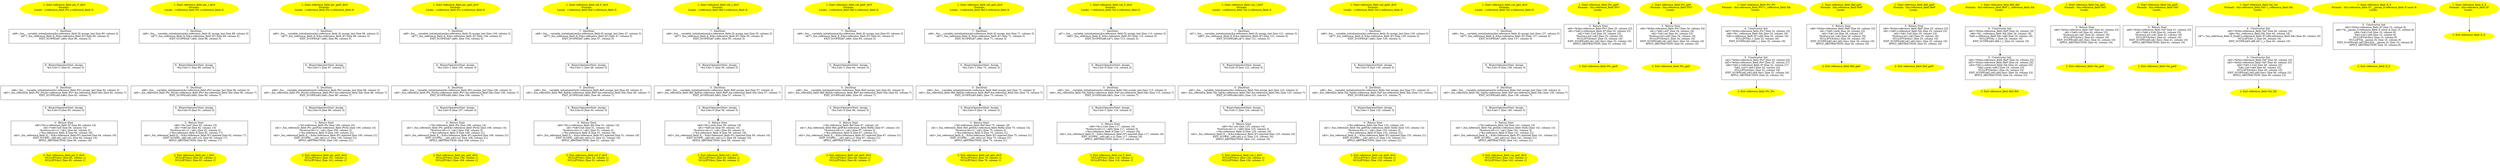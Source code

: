 /* @generated */
digraph cfg {
"ptr_F_div0#reference_field#14005768761742554773.fa7bac24d70ab0b747e7fb5360157c5f_1" [label="1: Start reference_field::ptr_F_div0\nFormals: \nLocals:  r:reference_field::Ptr x:reference_field::X \n  " color=yellow style=filled]
	

	 "ptr_F_div0#reference_field#14005768761742554773.fa7bac24d70ab0b747e7fb5360157c5f_1" -> "ptr_F_div0#reference_field#14005768761742554773.fa7bac24d70ab0b747e7fb5360157c5f_7" ;
"ptr_F_div0#reference_field#14005768761742554773.fa7bac24d70ab0b747e7fb5360157c5f_2" [label="2: Exit reference_field::ptr_F_div0 \n   NULLIFY(&x); [line 85, column 1]\n  NULLIFY(&r); [line 85, column 1]\n " color=yellow style=filled]
	

"ptr_F_div0#reference_field#14005768761742554773.fa7bac24d70ab0b747e7fb5360157c5f_3" [label="3:  Return Stmt \n   n$0=*&r.x:reference_field::X* [line 84, column 14]\n  n$1=*n$0.f:int [line 84, column 14]\n  *&return:int=(1 / n$1) [line 84, column 3]\n  _=*&x:reference_field::X [line 84, column 19]\n  n$3=_fun_reference_field::X_~X(&x:reference_field::X*) injected [line 84, column 19]\n  EXIT_SCOPE(_,n$0,n$1,n$3,r,x); [line 84, column 19]\n  APPLY_ABSTRACTION; [line 84, column 19]\n " shape="box"]
	

	 "ptr_F_div0#reference_field#14005768761742554773.fa7bac24d70ab0b747e7fb5360157c5f_3" -> "ptr_F_div0#reference_field#14005768761742554773.fa7bac24d70ab0b747e7fb5360157c5f_2" ;
"ptr_F_div0#reference_field#14005768761742554773.fa7bac24d70ab0b747e7fb5360157c5f_4" [label="4:  BinaryOperatorStmt: Assign \n   *&x.f:int=0 [line 83, column 3]\n " shape="box"]
	

	 "ptr_F_div0#reference_field#14005768761742554773.fa7bac24d70ab0b747e7fb5360157c5f_4" -> "ptr_F_div0#reference_field#14005768761742554773.fa7bac24d70ab0b747e7fb5360157c5f_3" ;
"ptr_F_div0#reference_field#14005768761742554773.fa7bac24d70ab0b747e7fb5360157c5f_5" [label="5:  DeclStmt \n   n$6=_fun___variable_initialization(&r:reference_field::Ptr) assign_last [line 82, column 3]\n  n$5=_fun_reference_field::Ptr_Ptr(&r:reference_field::Ptr*,&x:reference_field::X&) [line 82, column 7]\n  EXIT_SCOPE(n$5,n$6); [line 82, column 7]\n " shape="box"]
	

	 "ptr_F_div0#reference_field#14005768761742554773.fa7bac24d70ab0b747e7fb5360157c5f_5" -> "ptr_F_div0#reference_field#14005768761742554773.fa7bac24d70ab0b747e7fb5360157c5f_4" ;
"ptr_F_div0#reference_field#14005768761742554773.fa7bac24d70ab0b747e7fb5360157c5f_6" [label="6:  BinaryOperatorStmt: Assign \n   *&x.f:int=1 [line 81, column 3]\n " shape="box"]
	

	 "ptr_F_div0#reference_field#14005768761742554773.fa7bac24d70ab0b747e7fb5360157c5f_6" -> "ptr_F_div0#reference_field#14005768761742554773.fa7bac24d70ab0b747e7fb5360157c5f_5" ;
"ptr_F_div0#reference_field#14005768761742554773.fa7bac24d70ab0b747e7fb5360157c5f_7" [label="7:  DeclStmt \n   n$8=_fun___variable_initialization(&x:reference_field::X) assign_last [line 80, column 3]\n  n$7=_fun_reference_field::X_X(&x:reference_field::X*) [line 80, column 5]\n  EXIT_SCOPE(n$7,n$8); [line 80, column 5]\n " shape="box"]
	

	 "ptr_F_div0#reference_field#14005768761742554773.fa7bac24d70ab0b747e7fb5360157c5f_7" -> "ptr_F_div0#reference_field#14005768761742554773.fa7bac24d70ab0b747e7fb5360157c5f_6" ;
"ptr_I_div0#reference_field#18255668366877010738.5b1f39b2d5e2810cbdbf96621d88c2d0_1" [label="1: Start reference_field::ptr_I_div0\nFormals: \nLocals:  r:reference_field::Ptr x:reference_field::X \n  " color=yellow style=filled]
	

	 "ptr_I_div0#reference_field#18255668366877010738.5b1f39b2d5e2810cbdbf96621d88c2d0_1" -> "ptr_I_div0#reference_field#18255668366877010738.5b1f39b2d5e2810cbdbf96621d88c2d0_7" ;
"ptr_I_div0#reference_field#18255668366877010738.5b1f39b2d5e2810cbdbf96621d88c2d0_2" [label="2: Exit reference_field::ptr_I_div0 \n   NULLIFY(&x); [line 93, column 1]\n  NULLIFY(&r); [line 93, column 1]\n " color=yellow style=filled]
	

"ptr_I_div0#reference_field#18255668366877010738.5b1f39b2d5e2810cbdbf96621d88c2d0_3" [label="3:  Return Stmt \n   n$0=*&r.i:int* [line 92, column 15]\n  n$1=*n$0:int [line 92, column 14]\n  *&return:int=(1 / n$1) [line 92, column 3]\n  _=*&x:reference_field::X [line 92, column 17]\n  n$3=_fun_reference_field::X_~X(&x:reference_field::X*) injected [line 92, column 17]\n  EXIT_SCOPE(_,n$0,n$1,n$3,r,x); [line 92, column 17]\n  APPLY_ABSTRACTION; [line 92, column 17]\n " shape="box"]
	

	 "ptr_I_div0#reference_field#18255668366877010738.5b1f39b2d5e2810cbdbf96621d88c2d0_3" -> "ptr_I_div0#reference_field#18255668366877010738.5b1f39b2d5e2810cbdbf96621d88c2d0_2" ;
"ptr_I_div0#reference_field#18255668366877010738.5b1f39b2d5e2810cbdbf96621d88c2d0_4" [label="4:  BinaryOperatorStmt: Assign \n   *&x.f:int=0 [line 91, column 3]\n " shape="box"]
	

	 "ptr_I_div0#reference_field#18255668366877010738.5b1f39b2d5e2810cbdbf96621d88c2d0_4" -> "ptr_I_div0#reference_field#18255668366877010738.5b1f39b2d5e2810cbdbf96621d88c2d0_3" ;
"ptr_I_div0#reference_field#18255668366877010738.5b1f39b2d5e2810cbdbf96621d88c2d0_5" [label="5:  DeclStmt \n   n$6=_fun___variable_initialization(&r:reference_field::Ptr) assign_last [line 90, column 3]\n  n$5=_fun_reference_field::Ptr_Ptr(&r:reference_field::Ptr*,&x:reference_field::X&) [line 90, column 7]\n  EXIT_SCOPE(n$5,n$6); [line 90, column 7]\n " shape="box"]
	

	 "ptr_I_div0#reference_field#18255668366877010738.5b1f39b2d5e2810cbdbf96621d88c2d0_5" -> "ptr_I_div0#reference_field#18255668366877010738.5b1f39b2d5e2810cbdbf96621d88c2d0_4" ;
"ptr_I_div0#reference_field#18255668366877010738.5b1f39b2d5e2810cbdbf96621d88c2d0_6" [label="6:  BinaryOperatorStmt: Assign \n   *&x.f:int=1 [line 89, column 3]\n " shape="box"]
	

	 "ptr_I_div0#reference_field#18255668366877010738.5b1f39b2d5e2810cbdbf96621d88c2d0_6" -> "ptr_I_div0#reference_field#18255668366877010738.5b1f39b2d5e2810cbdbf96621d88c2d0_5" ;
"ptr_I_div0#reference_field#18255668366877010738.5b1f39b2d5e2810cbdbf96621d88c2d0_7" [label="7:  DeclStmt \n   n$8=_fun___variable_initialization(&x:reference_field::X) assign_last [line 88, column 3]\n  n$7=_fun_reference_field::X_X(&x:reference_field::X*) [line 88, column 5]\n  EXIT_SCOPE(n$7,n$8); [line 88, column 5]\n " shape="box"]
	

	 "ptr_I_div0#reference_field#18255668366877010738.5b1f39b2d5e2810cbdbf96621d88c2d0_7" -> "ptr_I_div0#reference_field#18255668366877010738.5b1f39b2d5e2810cbdbf96621d88c2d0_6" ;
"ptr_getF_div0#reference_field#3337646019334387234.41e241b3e1d6a6f7c629a1c6ca69cf07_1" [label="1: Start reference_field::ptr_getF_div0\nFormals: \nLocals:  r:reference_field::Ptr x:reference_field::X \n  " color=yellow style=filled]
	

	 "ptr_getF_div0#reference_field#3337646019334387234.41e241b3e1d6a6f7c629a1c6ca69cf07_1" -> "ptr_getF_div0#reference_field#3337646019334387234.41e241b3e1d6a6f7c629a1c6ca69cf07_7" ;
"ptr_getF_div0#reference_field#3337646019334387234.41e241b3e1d6a6f7c629a1c6ca69cf07_2" [label="2: Exit reference_field::ptr_getF_div0 \n   NULLIFY(&r); [line 101, column 1]\n  NULLIFY(&x); [line 101, column 1]\n " color=yellow style=filled]
	

"ptr_getF_div0#reference_field#3337646019334387234.41e241b3e1d6a6f7c629a1c6ca69cf07_3" [label="3:  Return Stmt \n   _=*&r:reference_field::Ptr [line 100, column 14]\n  n$1=_fun_reference_field::Ptr_getF(&r:reference_field::Ptr&) [line 100, column 14]\n  *&return:int=(1 / n$1) [line 100, column 3]\n  _=*&x:reference_field::X [line 100, column 21]\n  n$3=_fun_reference_field::X_~X(&x:reference_field::X*) injected [line 100, column 21]\n  EXIT_SCOPE(_,_,n$1,n$3,x,r); [line 100, column 21]\n  APPLY_ABSTRACTION; [line 100, column 21]\n " shape="box"]
	

	 "ptr_getF_div0#reference_field#3337646019334387234.41e241b3e1d6a6f7c629a1c6ca69cf07_3" -> "ptr_getF_div0#reference_field#3337646019334387234.41e241b3e1d6a6f7c629a1c6ca69cf07_2" ;
"ptr_getF_div0#reference_field#3337646019334387234.41e241b3e1d6a6f7c629a1c6ca69cf07_4" [label="4:  BinaryOperatorStmt: Assign \n   *&x.f:int=0 [line 99, column 3]\n " shape="box"]
	

	 "ptr_getF_div0#reference_field#3337646019334387234.41e241b3e1d6a6f7c629a1c6ca69cf07_4" -> "ptr_getF_div0#reference_field#3337646019334387234.41e241b3e1d6a6f7c629a1c6ca69cf07_3" ;
"ptr_getF_div0#reference_field#3337646019334387234.41e241b3e1d6a6f7c629a1c6ca69cf07_5" [label="5:  DeclStmt \n   n$6=_fun___variable_initialization(&r:reference_field::Ptr) assign_last [line 98, column 3]\n  n$5=_fun_reference_field::Ptr_Ptr(&r:reference_field::Ptr*,&x:reference_field::X&) [line 98, column 7]\n  EXIT_SCOPE(n$5,n$6); [line 98, column 7]\n " shape="box"]
	

	 "ptr_getF_div0#reference_field#3337646019334387234.41e241b3e1d6a6f7c629a1c6ca69cf07_5" -> "ptr_getF_div0#reference_field#3337646019334387234.41e241b3e1d6a6f7c629a1c6ca69cf07_4" ;
"ptr_getF_div0#reference_field#3337646019334387234.41e241b3e1d6a6f7c629a1c6ca69cf07_6" [label="6:  BinaryOperatorStmt: Assign \n   *&x.f:int=1 [line 97, column 3]\n " shape="box"]
	

	 "ptr_getF_div0#reference_field#3337646019334387234.41e241b3e1d6a6f7c629a1c6ca69cf07_6" -> "ptr_getF_div0#reference_field#3337646019334387234.41e241b3e1d6a6f7c629a1c6ca69cf07_5" ;
"ptr_getF_div0#reference_field#3337646019334387234.41e241b3e1d6a6f7c629a1c6ca69cf07_7" [label="7:  DeclStmt \n   n$8=_fun___variable_initialization(&x:reference_field::X) assign_last [line 96, column 3]\n  n$7=_fun_reference_field::X_X(&x:reference_field::X*) [line 96, column 5]\n  EXIT_SCOPE(n$7,n$8); [line 96, column 5]\n " shape="box"]
	

	 "ptr_getF_div0#reference_field#3337646019334387234.41e241b3e1d6a6f7c629a1c6ca69cf07_7" -> "ptr_getF_div0#reference_field#3337646019334387234.41e241b3e1d6a6f7c629a1c6ca69cf07_6" ;
"ptr_getI_div0#reference_field#2818660867908728453.99667cea541002986498839338031f13_1" [label="1: Start reference_field::ptr_getI_div0\nFormals: \nLocals:  r:reference_field::Ptr x:reference_field::X \n  " color=yellow style=filled]
	

	 "ptr_getI_div0#reference_field#2818660867908728453.99667cea541002986498839338031f13_1" -> "ptr_getI_div0#reference_field#2818660867908728453.99667cea541002986498839338031f13_7" ;
"ptr_getI_div0#reference_field#2818660867908728453.99667cea541002986498839338031f13_2" [label="2: Exit reference_field::ptr_getI_div0 \n   NULLIFY(&x); [line 109, column 1]\n  NULLIFY(&r); [line 109, column 1]\n " color=yellow style=filled]
	

"ptr_getI_div0#reference_field#2818660867908728453.99667cea541002986498839338031f13_3" [label="3:  Return Stmt \n   _=*&r:reference_field::Ptr [line 108, column 14]\n  n$1=_fun_reference_field::Ptr_getI(&r:reference_field::Ptr&) [line 108, column 14]\n  *&return:int=(1 / n$1) [line 108, column 3]\n  _=*&x:reference_field::X [line 108, column 21]\n  n$3=_fun_reference_field::X_~X(&x:reference_field::X*) injected [line 108, column 21]\n  EXIT_SCOPE(_,_,n$1,n$3,r,x); [line 108, column 21]\n  APPLY_ABSTRACTION; [line 108, column 21]\n " shape="box"]
	

	 "ptr_getI_div0#reference_field#2818660867908728453.99667cea541002986498839338031f13_3" -> "ptr_getI_div0#reference_field#2818660867908728453.99667cea541002986498839338031f13_2" ;
"ptr_getI_div0#reference_field#2818660867908728453.99667cea541002986498839338031f13_4" [label="4:  BinaryOperatorStmt: Assign \n   *&x.f:int=0 [line 107, column 3]\n " shape="box"]
	

	 "ptr_getI_div0#reference_field#2818660867908728453.99667cea541002986498839338031f13_4" -> "ptr_getI_div0#reference_field#2818660867908728453.99667cea541002986498839338031f13_3" ;
"ptr_getI_div0#reference_field#2818660867908728453.99667cea541002986498839338031f13_5" [label="5:  DeclStmt \n   n$6=_fun___variable_initialization(&r:reference_field::Ptr) assign_last [line 106, column 3]\n  n$5=_fun_reference_field::Ptr_Ptr(&r:reference_field::Ptr*,&x:reference_field::X&) [line 106, column 7]\n  EXIT_SCOPE(n$5,n$6); [line 106, column 7]\n " shape="box"]
	

	 "ptr_getI_div0#reference_field#2818660867908728453.99667cea541002986498839338031f13_5" -> "ptr_getI_div0#reference_field#2818660867908728453.99667cea541002986498839338031f13_4" ;
"ptr_getI_div0#reference_field#2818660867908728453.99667cea541002986498839338031f13_6" [label="6:  BinaryOperatorStmt: Assign \n   *&x.f:int=1 [line 105, column 3]\n " shape="box"]
	

	 "ptr_getI_div0#reference_field#2818660867908728453.99667cea541002986498839338031f13_6" -> "ptr_getI_div0#reference_field#2818660867908728453.99667cea541002986498839338031f13_5" ;
"ptr_getI_div0#reference_field#2818660867908728453.99667cea541002986498839338031f13_7" [label="7:  DeclStmt \n   n$8=_fun___variable_initialization(&x:reference_field::X) assign_last [line 104, column 3]\n  n$7=_fun_reference_field::X_X(&x:reference_field::X*) [line 104, column 5]\n  EXIT_SCOPE(n$7,n$8); [line 104, column 5]\n " shape="box"]
	

	 "ptr_getI_div0#reference_field#2818660867908728453.99667cea541002986498839338031f13_7" -> "ptr_getI_div0#reference_field#2818660867908728453.99667cea541002986498839338031f13_6" ;
"ref_F_div0#reference_field#11041134718140208132.6e58f8c7050613499e915a7d12b0f081_1" [label="1: Start reference_field::ref_F_div0\nFormals: \nLocals:  r:reference_field::Ref x:reference_field::X \n  " color=yellow style=filled]
	

	 "ref_F_div0#reference_field#11041134718140208132.6e58f8c7050613499e915a7d12b0f081_1" -> "ref_F_div0#reference_field#11041134718140208132.6e58f8c7050613499e915a7d12b0f081_7" ;
"ref_F_div0#reference_field#11041134718140208132.6e58f8c7050613499e915a7d12b0f081_2" [label="2: Exit reference_field::ref_F_div0 \n   NULLIFY(&r); [line 52, column 1]\n  NULLIFY(&x); [line 52, column 1]\n " color=yellow style=filled]
	

"ref_F_div0#reference_field#11041134718140208132.6e58f8c7050613499e915a7d12b0f081_3" [label="3:  Return Stmt \n   n$0=*&r.x:reference_field::X& [line 51, column 14]\n  n$1=*n$0.f:int [line 51, column 14]\n  *&return:int=(1 / n$1) [line 51, column 3]\n  _=*&x:reference_field::X [line 51, column 18]\n  n$3=_fun_reference_field::X_~X(&x:reference_field::X*) injected [line 51, column 18]\n  EXIT_SCOPE(_,n$0,n$1,n$3,x,r); [line 51, column 18]\n  APPLY_ABSTRACTION; [line 51, column 18]\n " shape="box"]
	

	 "ref_F_div0#reference_field#11041134718140208132.6e58f8c7050613499e915a7d12b0f081_3" -> "ref_F_div0#reference_field#11041134718140208132.6e58f8c7050613499e915a7d12b0f081_2" ;
"ref_F_div0#reference_field#11041134718140208132.6e58f8c7050613499e915a7d12b0f081_4" [label="4:  BinaryOperatorStmt: Assign \n   *&x.f:int=0 [line 50, column 3]\n " shape="box"]
	

	 "ref_F_div0#reference_field#11041134718140208132.6e58f8c7050613499e915a7d12b0f081_4" -> "ref_F_div0#reference_field#11041134718140208132.6e58f8c7050613499e915a7d12b0f081_3" ;
"ref_F_div0#reference_field#11041134718140208132.6e58f8c7050613499e915a7d12b0f081_5" [label="5:  DeclStmt \n   n$6=_fun___variable_initialization(&r:reference_field::Ref) assign_last [line 49, column 3]\n  n$5=_fun_reference_field::Ref_Ref(&r:reference_field::Ref*,&x:reference_field::X&) [line 49, column 7]\n  EXIT_SCOPE(n$5,n$6); [line 49, column 7]\n " shape="box"]
	

	 "ref_F_div0#reference_field#11041134718140208132.6e58f8c7050613499e915a7d12b0f081_5" -> "ref_F_div0#reference_field#11041134718140208132.6e58f8c7050613499e915a7d12b0f081_4" ;
"ref_F_div0#reference_field#11041134718140208132.6e58f8c7050613499e915a7d12b0f081_6" [label="6:  BinaryOperatorStmt: Assign \n   *&x.f:int=1 [line 48, column 3]\n " shape="box"]
	

	 "ref_F_div0#reference_field#11041134718140208132.6e58f8c7050613499e915a7d12b0f081_6" -> "ref_F_div0#reference_field#11041134718140208132.6e58f8c7050613499e915a7d12b0f081_5" ;
"ref_F_div0#reference_field#11041134718140208132.6e58f8c7050613499e915a7d12b0f081_7" [label="7:  DeclStmt \n   n$8=_fun___variable_initialization(&x:reference_field::X) assign_last [line 47, column 3]\n  n$7=_fun_reference_field::X_X(&x:reference_field::X*) [line 47, column 5]\n  EXIT_SCOPE(n$7,n$8); [line 47, column 5]\n " shape="box"]
	

	 "ref_F_div0#reference_field#11041134718140208132.6e58f8c7050613499e915a7d12b0f081_7" -> "ref_F_div0#reference_field#11041134718140208132.6e58f8c7050613499e915a7d12b0f081_6" ;
"ref_I_div0#reference_field#12578013844532400739.b911fdef1ca9c73b658bff3d5d964b9b_1" [label="1: Start reference_field::ref_I_div0\nFormals: \nLocals:  r:reference_field::Ref x:reference_field::X \n  " color=yellow style=filled]
	

	 "ref_I_div0#reference_field#12578013844532400739.b911fdef1ca9c73b658bff3d5d964b9b_1" -> "ref_I_div0#reference_field#12578013844532400739.b911fdef1ca9c73b658bff3d5d964b9b_7" ;
"ref_I_div0#reference_field#12578013844532400739.b911fdef1ca9c73b658bff3d5d964b9b_2" [label="2: Exit reference_field::ref_I_div0 \n   NULLIFY(&r); [line 60, column 1]\n  NULLIFY(&x); [line 60, column 1]\n " color=yellow style=filled]
	

"ref_I_div0#reference_field#12578013844532400739.b911fdef1ca9c73b658bff3d5d964b9b_3" [label="3:  Return Stmt \n   n$0=*&r.i:int& [line 59, column 14]\n  n$1=*n$0:int [line 59, column 14]\n  *&return:int=(1 / n$1) [line 59, column 3]\n  _=*&x:reference_field::X [line 59, column 16]\n  n$3=_fun_reference_field::X_~X(&x:reference_field::X*) injected [line 59, column 16]\n  EXIT_SCOPE(_,n$0,n$1,n$3,x,r); [line 59, column 16]\n  APPLY_ABSTRACTION; [line 59, column 16]\n " shape="box"]
	

	 "ref_I_div0#reference_field#12578013844532400739.b911fdef1ca9c73b658bff3d5d964b9b_3" -> "ref_I_div0#reference_field#12578013844532400739.b911fdef1ca9c73b658bff3d5d964b9b_2" ;
"ref_I_div0#reference_field#12578013844532400739.b911fdef1ca9c73b658bff3d5d964b9b_4" [label="4:  BinaryOperatorStmt: Assign \n   *&x.f:int=0 [line 58, column 3]\n " shape="box"]
	

	 "ref_I_div0#reference_field#12578013844532400739.b911fdef1ca9c73b658bff3d5d964b9b_4" -> "ref_I_div0#reference_field#12578013844532400739.b911fdef1ca9c73b658bff3d5d964b9b_3" ;
"ref_I_div0#reference_field#12578013844532400739.b911fdef1ca9c73b658bff3d5d964b9b_5" [label="5:  DeclStmt \n   n$6=_fun___variable_initialization(&r:reference_field::Ref) assign_last [line 57, column 3]\n  n$5=_fun_reference_field::Ref_Ref(&r:reference_field::Ref*,&x:reference_field::X&) [line 57, column 7]\n  EXIT_SCOPE(n$5,n$6); [line 57, column 7]\n " shape="box"]
	

	 "ref_I_div0#reference_field#12578013844532400739.b911fdef1ca9c73b658bff3d5d964b9b_5" -> "ref_I_div0#reference_field#12578013844532400739.b911fdef1ca9c73b658bff3d5d964b9b_4" ;
"ref_I_div0#reference_field#12578013844532400739.b911fdef1ca9c73b658bff3d5d964b9b_6" [label="6:  BinaryOperatorStmt: Assign \n   *&x.f:int=1 [line 56, column 3]\n " shape="box"]
	

	 "ref_I_div0#reference_field#12578013844532400739.b911fdef1ca9c73b658bff3d5d964b9b_6" -> "ref_I_div0#reference_field#12578013844532400739.b911fdef1ca9c73b658bff3d5d964b9b_5" ;
"ref_I_div0#reference_field#12578013844532400739.b911fdef1ca9c73b658bff3d5d964b9b_7" [label="7:  DeclStmt \n   n$8=_fun___variable_initialization(&x:reference_field::X) assign_last [line 55, column 3]\n  n$7=_fun_reference_field::X_X(&x:reference_field::X*) [line 55, column 5]\n  EXIT_SCOPE(n$7,n$8); [line 55, column 5]\n " shape="box"]
	

	 "ref_I_div0#reference_field#12578013844532400739.b911fdef1ca9c73b658bff3d5d964b9b_7" -> "ref_I_div0#reference_field#12578013844532400739.b911fdef1ca9c73b658bff3d5d964b9b_6" ;
"ref_getF_div0#reference_field#2481930918988851369.2dc7181f26bf9bad7c2f06846f4d7ec4_1" [label="1: Start reference_field::ref_getF_div0\nFormals: \nLocals:  r:reference_field::Ref x:reference_field::X \n  " color=yellow style=filled]
	

	 "ref_getF_div0#reference_field#2481930918988851369.2dc7181f26bf9bad7c2f06846f4d7ec4_1" -> "ref_getF_div0#reference_field#2481930918988851369.2dc7181f26bf9bad7c2f06846f4d7ec4_7" ;
"ref_getF_div0#reference_field#2481930918988851369.2dc7181f26bf9bad7c2f06846f4d7ec4_2" [label="2: Exit reference_field::ref_getF_div0 \n   NULLIFY(&r); [line 68, column 1]\n  NULLIFY(&x); [line 68, column 1]\n " color=yellow style=filled]
	

"ref_getF_div0#reference_field#2481930918988851369.2dc7181f26bf9bad7c2f06846f4d7ec4_3" [label="3:  Return Stmt \n   _=*&r:reference_field::Ref [line 67, column 14]\n  n$1=_fun_reference_field::Ref_getF(&r:reference_field::Ref&) [line 67, column 14]\n  *&return:int=(1 / n$1) [line 67, column 3]\n  _=*&x:reference_field::X [line 67, column 21]\n  n$3=_fun_reference_field::X_~X(&x:reference_field::X*) injected [line 67, column 21]\n  EXIT_SCOPE(_,_,n$1,n$3,x,r); [line 67, column 21]\n  APPLY_ABSTRACTION; [line 67, column 21]\n " shape="box"]
	

	 "ref_getF_div0#reference_field#2481930918988851369.2dc7181f26bf9bad7c2f06846f4d7ec4_3" -> "ref_getF_div0#reference_field#2481930918988851369.2dc7181f26bf9bad7c2f06846f4d7ec4_2" ;
"ref_getF_div0#reference_field#2481930918988851369.2dc7181f26bf9bad7c2f06846f4d7ec4_4" [label="4:  BinaryOperatorStmt: Assign \n   *&x.f:int=0 [line 66, column 3]\n " shape="box"]
	

	 "ref_getF_div0#reference_field#2481930918988851369.2dc7181f26bf9bad7c2f06846f4d7ec4_4" -> "ref_getF_div0#reference_field#2481930918988851369.2dc7181f26bf9bad7c2f06846f4d7ec4_3" ;
"ref_getF_div0#reference_field#2481930918988851369.2dc7181f26bf9bad7c2f06846f4d7ec4_5" [label="5:  DeclStmt \n   n$6=_fun___variable_initialization(&r:reference_field::Ref) assign_last [line 65, column 3]\n  n$5=_fun_reference_field::Ref_Ref(&r:reference_field::Ref*,&x:reference_field::X&) [line 65, column 7]\n  EXIT_SCOPE(n$5,n$6); [line 65, column 7]\n " shape="box"]
	

	 "ref_getF_div0#reference_field#2481930918988851369.2dc7181f26bf9bad7c2f06846f4d7ec4_5" -> "ref_getF_div0#reference_field#2481930918988851369.2dc7181f26bf9bad7c2f06846f4d7ec4_4" ;
"ref_getF_div0#reference_field#2481930918988851369.2dc7181f26bf9bad7c2f06846f4d7ec4_6" [label="6:  BinaryOperatorStmt: Assign \n   *&x.f:int=1 [line 64, column 3]\n " shape="box"]
	

	 "ref_getF_div0#reference_field#2481930918988851369.2dc7181f26bf9bad7c2f06846f4d7ec4_6" -> "ref_getF_div0#reference_field#2481930918988851369.2dc7181f26bf9bad7c2f06846f4d7ec4_5" ;
"ref_getF_div0#reference_field#2481930918988851369.2dc7181f26bf9bad7c2f06846f4d7ec4_7" [label="7:  DeclStmt \n   n$8=_fun___variable_initialization(&x:reference_field::X) assign_last [line 63, column 3]\n  n$7=_fun_reference_field::X_X(&x:reference_field::X*) [line 63, column 5]\n  EXIT_SCOPE(n$7,n$8); [line 63, column 5]\n " shape="box"]
	

	 "ref_getF_div0#reference_field#2481930918988851369.2dc7181f26bf9bad7c2f06846f4d7ec4_7" -> "ref_getF_div0#reference_field#2481930918988851369.2dc7181f26bf9bad7c2f06846f4d7ec4_6" ;
"ref_getI_div0#reference_field#17267881158640772750.8919328183561d84930ec2a40da70667_1" [label="1: Start reference_field::ref_getI_div0\nFormals: \nLocals:  r:reference_field::Ref x:reference_field::X \n  " color=yellow style=filled]
	

	 "ref_getI_div0#reference_field#17267881158640772750.8919328183561d84930ec2a40da70667_1" -> "ref_getI_div0#reference_field#17267881158640772750.8919328183561d84930ec2a40da70667_7" ;
"ref_getI_div0#reference_field#17267881158640772750.8919328183561d84930ec2a40da70667_2" [label="2: Exit reference_field::ref_getI_div0 \n   NULLIFY(&x); [line 76, column 1]\n  NULLIFY(&r); [line 76, column 1]\n " color=yellow style=filled]
	

"ref_getI_div0#reference_field#17267881158640772750.8919328183561d84930ec2a40da70667_3" [label="3:  Return Stmt \n   _=*&r:reference_field::Ref [line 75, column 14]\n  n$1=_fun_reference_field::Ref_getI(&r:reference_field::Ref&) [line 75, column 14]\n  *&return:int=(1 / n$1) [line 75, column 3]\n  _=*&x:reference_field::X [line 75, column 21]\n  n$3=_fun_reference_field::X_~X(&x:reference_field::X*) injected [line 75, column 21]\n  EXIT_SCOPE(_,_,n$1,n$3,r,x); [line 75, column 21]\n  APPLY_ABSTRACTION; [line 75, column 21]\n " shape="box"]
	

	 "ref_getI_div0#reference_field#17267881158640772750.8919328183561d84930ec2a40da70667_3" -> "ref_getI_div0#reference_field#17267881158640772750.8919328183561d84930ec2a40da70667_2" ;
"ref_getI_div0#reference_field#17267881158640772750.8919328183561d84930ec2a40da70667_4" [label="4:  BinaryOperatorStmt: Assign \n   *&x.f:int=0 [line 74, column 3]\n " shape="box"]
	

	 "ref_getI_div0#reference_field#17267881158640772750.8919328183561d84930ec2a40da70667_4" -> "ref_getI_div0#reference_field#17267881158640772750.8919328183561d84930ec2a40da70667_3" ;
"ref_getI_div0#reference_field#17267881158640772750.8919328183561d84930ec2a40da70667_5" [label="5:  DeclStmt \n   n$6=_fun___variable_initialization(&r:reference_field::Ref) assign_last [line 73, column 3]\n  n$5=_fun_reference_field::Ref_Ref(&r:reference_field::Ref*,&x:reference_field::X&) [line 73, column 7]\n  EXIT_SCOPE(n$5,n$6); [line 73, column 7]\n " shape="box"]
	

	 "ref_getI_div0#reference_field#17267881158640772750.8919328183561d84930ec2a40da70667_5" -> "ref_getI_div0#reference_field#17267881158640772750.8919328183561d84930ec2a40da70667_4" ;
"ref_getI_div0#reference_field#17267881158640772750.8919328183561d84930ec2a40da70667_6" [label="6:  BinaryOperatorStmt: Assign \n   *&x.f:int=1 [line 72, column 3]\n " shape="box"]
	

	 "ref_getI_div0#reference_field#17267881158640772750.8919328183561d84930ec2a40da70667_6" -> "ref_getI_div0#reference_field#17267881158640772750.8919328183561d84930ec2a40da70667_5" ;
"ref_getI_div0#reference_field#17267881158640772750.8919328183561d84930ec2a40da70667_7" [label="7:  DeclStmt \n   n$8=_fun___variable_initialization(&x:reference_field::X) assign_last [line 71, column 3]\n  n$7=_fun_reference_field::X_X(&x:reference_field::X*) [line 71, column 5]\n  EXIT_SCOPE(n$7,n$8); [line 71, column 5]\n " shape="box"]
	

	 "ref_getI_div0#reference_field#17267881158640772750.8919328183561d84930ec2a40da70667_7" -> "ref_getI_div0#reference_field#17267881158640772750.8919328183561d84930ec2a40da70667_6" ;
"val_F_div0#reference_field#8428286850923379914.8fdee85eabf77b0016437fa0006d373c_1" [label="1: Start reference_field::val_F_div0\nFormals: \nLocals:  r:reference_field::Val x:reference_field::X \n  " color=yellow style=filled]
	

	 "val_F_div0#reference_field#8428286850923379914.8fdee85eabf77b0016437fa0006d373c_1" -> "val_F_div0#reference_field#8428286850923379914.8fdee85eabf77b0016437fa0006d373c_7" ;
"val_F_div0#reference_field#8428286850923379914.8fdee85eabf77b0016437fa0006d373c_2" [label="2: Exit reference_field::val_F_div0 \n   NULLIFY(&r); [line 118, column 1]\n  NULLIFY(&x); [line 118, column 1]\n " color=yellow style=filled]
	

"val_F_div0#reference_field#8428286850923379914.8fdee85eabf77b0016437fa0006d373c_3" [label="3:  Return Stmt \n   n$0=*&r.x.f:int [line 117, column 14]\n  *&return:int=(1 / n$0) [line 117, column 3]\n  _=*&x:reference_field::X [line 117, column 18]\n  n$2=_fun_reference_field::X_~X(&x:reference_field::X*) injected [line 117, column 18]\n  EXIT_SCOPE(_,n$0,n$2,x,r); [line 117, column 18]\n  APPLY_ABSTRACTION; [line 117, column 18]\n " shape="box"]
	

	 "val_F_div0#reference_field#8428286850923379914.8fdee85eabf77b0016437fa0006d373c_3" -> "val_F_div0#reference_field#8428286850923379914.8fdee85eabf77b0016437fa0006d373c_2" ;
"val_F_div0#reference_field#8428286850923379914.8fdee85eabf77b0016437fa0006d373c_4" [label="4:  BinaryOperatorStmt: Assign \n   *&x.f:int=1 [line 116, column 3]\n " shape="box"]
	

	 "val_F_div0#reference_field#8428286850923379914.8fdee85eabf77b0016437fa0006d373c_4" -> "val_F_div0#reference_field#8428286850923379914.8fdee85eabf77b0016437fa0006d373c_3" ;
"val_F_div0#reference_field#8428286850923379914.8fdee85eabf77b0016437fa0006d373c_5" [label="5:  DeclStmt \n   n$5=_fun___variable_initialization(&r:reference_field::Val) assign_last [line 115, column 3]\n  n$4=_fun_reference_field::Val_Val(&r:reference_field::Val*,&x:reference_field::X&) [line 115, column 7]\n  EXIT_SCOPE(n$4,n$5); [line 115, column 7]\n " shape="box"]
	

	 "val_F_div0#reference_field#8428286850923379914.8fdee85eabf77b0016437fa0006d373c_5" -> "val_F_div0#reference_field#8428286850923379914.8fdee85eabf77b0016437fa0006d373c_4" ;
"val_F_div0#reference_field#8428286850923379914.8fdee85eabf77b0016437fa0006d373c_6" [label="6:  BinaryOperatorStmt: Assign \n   *&x.f:int=0 [line 114, column 3]\n " shape="box"]
	

	 "val_F_div0#reference_field#8428286850923379914.8fdee85eabf77b0016437fa0006d373c_6" -> "val_F_div0#reference_field#8428286850923379914.8fdee85eabf77b0016437fa0006d373c_5" ;
"val_F_div0#reference_field#8428286850923379914.8fdee85eabf77b0016437fa0006d373c_7" [label="7:  DeclStmt \n   n$7=_fun___variable_initialization(&x:reference_field::X) assign_last [line 113, column 3]\n  n$6=_fun_reference_field::X_X(&x:reference_field::X*) [line 113, column 5]\n  EXIT_SCOPE(n$6,n$7); [line 113, column 5]\n " shape="box"]
	

	 "val_F_div0#reference_field#8428286850923379914.8fdee85eabf77b0016437fa0006d373c_7" -> "val_F_div0#reference_field#8428286850923379914.8fdee85eabf77b0016437fa0006d373c_6" ;
"val_I_div0#reference_field#17788064844610257149.11b45a3e82e229e7a7714480217c1af3_1" [label="1: Start reference_field::val_I_div0\nFormals: \nLocals:  r:reference_field::Val x:reference_field::X \n  " color=yellow style=filled]
	

	 "val_I_div0#reference_field#17788064844610257149.11b45a3e82e229e7a7714480217c1af3_1" -> "val_I_div0#reference_field#17788064844610257149.11b45a3e82e229e7a7714480217c1af3_7" ;
"val_I_div0#reference_field#17788064844610257149.11b45a3e82e229e7a7714480217c1af3_2" [label="2: Exit reference_field::val_I_div0 \n   NULLIFY(&r); [line 126, column 1]\n  NULLIFY(&x); [line 126, column 1]\n " color=yellow style=filled]
	

"val_I_div0#reference_field#17788064844610257149.11b45a3e82e229e7a7714480217c1af3_3" [label="3:  Return Stmt \n   n$0=*&r.i:int [line 125, column 14]\n  *&return:int=(1 / n$0) [line 125, column 3]\n  _=*&x:reference_field::X [line 125, column 16]\n  n$2=_fun_reference_field::X_~X(&x:reference_field::X*) injected [line 125, column 16]\n  EXIT_SCOPE(_,n$0,n$2,x,r); [line 125, column 16]\n  APPLY_ABSTRACTION; [line 125, column 16]\n " shape="box"]
	

	 "val_I_div0#reference_field#17788064844610257149.11b45a3e82e229e7a7714480217c1af3_3" -> "val_I_div0#reference_field#17788064844610257149.11b45a3e82e229e7a7714480217c1af3_2" ;
"val_I_div0#reference_field#17788064844610257149.11b45a3e82e229e7a7714480217c1af3_4" [label="4:  BinaryOperatorStmt: Assign \n   *&x.f:int=1 [line 124, column 3]\n " shape="box"]
	

	 "val_I_div0#reference_field#17788064844610257149.11b45a3e82e229e7a7714480217c1af3_4" -> "val_I_div0#reference_field#17788064844610257149.11b45a3e82e229e7a7714480217c1af3_3" ;
"val_I_div0#reference_field#17788064844610257149.11b45a3e82e229e7a7714480217c1af3_5" [label="5:  DeclStmt \n   n$5=_fun___variable_initialization(&r:reference_field::Val) assign_last [line 123, column 3]\n  n$4=_fun_reference_field::Val_Val(&r:reference_field::Val*,&x:reference_field::X&) [line 123, column 7]\n  EXIT_SCOPE(n$4,n$5); [line 123, column 7]\n " shape="box"]
	

	 "val_I_div0#reference_field#17788064844610257149.11b45a3e82e229e7a7714480217c1af3_5" -> "val_I_div0#reference_field#17788064844610257149.11b45a3e82e229e7a7714480217c1af3_4" ;
"val_I_div0#reference_field#17788064844610257149.11b45a3e82e229e7a7714480217c1af3_6" [label="6:  BinaryOperatorStmt: Assign \n   *&x.f:int=0 [line 122, column 3]\n " shape="box"]
	

	 "val_I_div0#reference_field#17788064844610257149.11b45a3e82e229e7a7714480217c1af3_6" -> "val_I_div0#reference_field#17788064844610257149.11b45a3e82e229e7a7714480217c1af3_5" ;
"val_I_div0#reference_field#17788064844610257149.11b45a3e82e229e7a7714480217c1af3_7" [label="7:  DeclStmt \n   n$7=_fun___variable_initialization(&x:reference_field::X) assign_last [line 121, column 3]\n  n$6=_fun_reference_field::X_X(&x:reference_field::X*) [line 121, column 5]\n  EXIT_SCOPE(n$6,n$7); [line 121, column 5]\n " shape="box"]
	

	 "val_I_div0#reference_field#17788064844610257149.11b45a3e82e229e7a7714480217c1af3_7" -> "val_I_div0#reference_field#17788064844610257149.11b45a3e82e229e7a7714480217c1af3_6" ;
"val_getF_div0#reference_field#16910887455441500799.24fc3c9591435f1b92c06c5c7da4bd2e_1" [label="1: Start reference_field::val_getF_div0\nFormals: \nLocals:  r:reference_field::Val x:reference_field::X \n  " color=yellow style=filled]
	

	 "val_getF_div0#reference_field#16910887455441500799.24fc3c9591435f1b92c06c5c7da4bd2e_1" -> "val_getF_div0#reference_field#16910887455441500799.24fc3c9591435f1b92c06c5c7da4bd2e_7" ;
"val_getF_div0#reference_field#16910887455441500799.24fc3c9591435f1b92c06c5c7da4bd2e_2" [label="2: Exit reference_field::val_getF_div0 \n   NULLIFY(&r); [line 134, column 1]\n  NULLIFY(&x); [line 134, column 1]\n " color=yellow style=filled]
	

"val_getF_div0#reference_field#16910887455441500799.24fc3c9591435f1b92c06c5c7da4bd2e_3" [label="3:  Return Stmt \n   _=*&r:reference_field::Val [line 133, column 14]\n  n$1=_fun_reference_field::Val_getF(&r:reference_field::Val&) [line 133, column 14]\n  *&return:int=(1 / n$1) [line 133, column 3]\n  _=*&x:reference_field::X [line 133, column 21]\n  n$3=_fun_reference_field::X_~X(&x:reference_field::X*) injected [line 133, column 21]\n  EXIT_SCOPE(_,_,n$1,n$3,x,r); [line 133, column 21]\n  APPLY_ABSTRACTION; [line 133, column 21]\n " shape="box"]
	

	 "val_getF_div0#reference_field#16910887455441500799.24fc3c9591435f1b92c06c5c7da4bd2e_3" -> "val_getF_div0#reference_field#16910887455441500799.24fc3c9591435f1b92c06c5c7da4bd2e_2" ;
"val_getF_div0#reference_field#16910887455441500799.24fc3c9591435f1b92c06c5c7da4bd2e_4" [label="4:  BinaryOperatorStmt: Assign \n   *&x.f:int=1 [line 132, column 3]\n " shape="box"]
	

	 "val_getF_div0#reference_field#16910887455441500799.24fc3c9591435f1b92c06c5c7da4bd2e_4" -> "val_getF_div0#reference_field#16910887455441500799.24fc3c9591435f1b92c06c5c7da4bd2e_3" ;
"val_getF_div0#reference_field#16910887455441500799.24fc3c9591435f1b92c06c5c7da4bd2e_5" [label="5:  DeclStmt \n   n$6=_fun___variable_initialization(&r:reference_field::Val) assign_last [line 131, column 3]\n  n$5=_fun_reference_field::Val_Val(&r:reference_field::Val*,&x:reference_field::X&) [line 131, column 7]\n  EXIT_SCOPE(n$5,n$6); [line 131, column 7]\n " shape="box"]
	

	 "val_getF_div0#reference_field#16910887455441500799.24fc3c9591435f1b92c06c5c7da4bd2e_5" -> "val_getF_div0#reference_field#16910887455441500799.24fc3c9591435f1b92c06c5c7da4bd2e_4" ;
"val_getF_div0#reference_field#16910887455441500799.24fc3c9591435f1b92c06c5c7da4bd2e_6" [label="6:  BinaryOperatorStmt: Assign \n   *&x.f:int=0 [line 130, column 3]\n " shape="box"]
	

	 "val_getF_div0#reference_field#16910887455441500799.24fc3c9591435f1b92c06c5c7da4bd2e_6" -> "val_getF_div0#reference_field#16910887455441500799.24fc3c9591435f1b92c06c5c7da4bd2e_5" ;
"val_getF_div0#reference_field#16910887455441500799.24fc3c9591435f1b92c06c5c7da4bd2e_7" [label="7:  DeclStmt \n   n$8=_fun___variable_initialization(&x:reference_field::X) assign_last [line 129, column 3]\n  n$7=_fun_reference_field::X_X(&x:reference_field::X*) [line 129, column 5]\n  EXIT_SCOPE(n$7,n$8); [line 129, column 5]\n " shape="box"]
	

	 "val_getF_div0#reference_field#16910887455441500799.24fc3c9591435f1b92c06c5c7da4bd2e_7" -> "val_getF_div0#reference_field#16910887455441500799.24fc3c9591435f1b92c06c5c7da4bd2e_6" ;
"val_getI_div0#reference_field#1916539470996695608.683d462cf87abbc81874a14e4872564a_1" [label="1: Start reference_field::val_getI_div0\nFormals: \nLocals:  r:reference_field::Val x:reference_field::X \n  " color=yellow style=filled]
	

	 "val_getI_div0#reference_field#1916539470996695608.683d462cf87abbc81874a14e4872564a_1" -> "val_getI_div0#reference_field#1916539470996695608.683d462cf87abbc81874a14e4872564a_7" ;
"val_getI_div0#reference_field#1916539470996695608.683d462cf87abbc81874a14e4872564a_2" [label="2: Exit reference_field::val_getI_div0 \n   NULLIFY(&x); [line 142, column 1]\n  NULLIFY(&r); [line 142, column 1]\n " color=yellow style=filled]
	

"val_getI_div0#reference_field#1916539470996695608.683d462cf87abbc81874a14e4872564a_3" [label="3:  Return Stmt \n   _=*&r:reference_field::Val [line 141, column 14]\n  n$1=_fun_reference_field::Val_getI(&r:reference_field::Val&) [line 141, column 14]\n  *&return:int=(1 / n$1) [line 141, column 3]\n  _=*&x:reference_field::X [line 141, column 21]\n  n$3=_fun_reference_field::X_~X(&x:reference_field::X*) injected [line 141, column 21]\n  EXIT_SCOPE(_,_,n$1,n$3,r,x); [line 141, column 21]\n  APPLY_ABSTRACTION; [line 141, column 21]\n " shape="box"]
	

	 "val_getI_div0#reference_field#1916539470996695608.683d462cf87abbc81874a14e4872564a_3" -> "val_getI_div0#reference_field#1916539470996695608.683d462cf87abbc81874a14e4872564a_2" ;
"val_getI_div0#reference_field#1916539470996695608.683d462cf87abbc81874a14e4872564a_4" [label="4:  BinaryOperatorStmt: Assign \n   *&x.f:int=1 [line 140, column 3]\n " shape="box"]
	

	 "val_getI_div0#reference_field#1916539470996695608.683d462cf87abbc81874a14e4872564a_4" -> "val_getI_div0#reference_field#1916539470996695608.683d462cf87abbc81874a14e4872564a_3" ;
"val_getI_div0#reference_field#1916539470996695608.683d462cf87abbc81874a14e4872564a_5" [label="5:  DeclStmt \n   n$6=_fun___variable_initialization(&r:reference_field::Val) assign_last [line 139, column 3]\n  n$5=_fun_reference_field::Val_Val(&r:reference_field::Val*,&x:reference_field::X&) [line 139, column 7]\n  EXIT_SCOPE(n$5,n$6); [line 139, column 7]\n " shape="box"]
	

	 "val_getI_div0#reference_field#1916539470996695608.683d462cf87abbc81874a14e4872564a_5" -> "val_getI_div0#reference_field#1916539470996695608.683d462cf87abbc81874a14e4872564a_4" ;
"val_getI_div0#reference_field#1916539470996695608.683d462cf87abbc81874a14e4872564a_6" [label="6:  BinaryOperatorStmt: Assign \n   *&x.f:int=0 [line 138, column 3]\n " shape="box"]
	

	 "val_getI_div0#reference_field#1916539470996695608.683d462cf87abbc81874a14e4872564a_6" -> "val_getI_div0#reference_field#1916539470996695608.683d462cf87abbc81874a14e4872564a_5" ;
"val_getI_div0#reference_field#1916539470996695608.683d462cf87abbc81874a14e4872564a_7" [label="7:  DeclStmt \n   n$8=_fun___variable_initialization(&x:reference_field::X) assign_last [line 137, column 3]\n  n$7=_fun_reference_field::X_X(&x:reference_field::X*) [line 137, column 5]\n  EXIT_SCOPE(n$7,n$8); [line 137, column 5]\n " shape="box"]
	

	 "val_getI_div0#reference_field#1916539470996695608.683d462cf87abbc81874a14e4872564a_7" -> "val_getI_div0#reference_field#1916539470996695608.683d462cf87abbc81874a14e4872564a_6" ;
"getF#Ptr#reference_field#(6867936719957773992).53c4cdb31ea7c9aac827b2830f575dd5_1" [label="1: Start reference_field::Ptr_getF\nFormals:  this:reference_field::Ptr*\nLocals:  \n  " color=yellow style=filled]
	

	 "getF#Ptr#reference_field#(6867936719957773992).53c4cdb31ea7c9aac827b2830f575dd5_1" -> "getF#Ptr#reference_field#(6867936719957773992).53c4cdb31ea7c9aac827b2830f575dd5_3" ;
"getF#Ptr#reference_field#(6867936719957773992).53c4cdb31ea7c9aac827b2830f575dd5_2" [label="2: Exit reference_field::Ptr_getF \n  " color=yellow style=filled]
	

"getF#Ptr#reference_field#(6867936719957773992).53c4cdb31ea7c9aac827b2830f575dd5_3" [label="3:  Return Stmt \n   n$0=*&this:reference_field::Ptr* [line 33, column 23]\n  n$1=*n$0.x:reference_field::X* [line 33, column 23]\n  n$2=*n$1.f:int [line 33, column 23]\n  *&return:int=n$2 [line 33, column 16]\n  NULLIFY(&this); [line 33, column 16]\n  EXIT_SCOPE(n$0,n$1,n$2,this); [line 33, column 16]\n  APPLY_ABSTRACTION; [line 33, column 16]\n " shape="box"]
	

	 "getF#Ptr#reference_field#(6867936719957773992).53c4cdb31ea7c9aac827b2830f575dd5_3" -> "getF#Ptr#reference_field#(6867936719957773992).53c4cdb31ea7c9aac827b2830f575dd5_2" ;
"getI#Ptr#reference_field#(9990830118718700597).db587e508ad6680b9c85197fd72992d4_1" [label="1: Start reference_field::Ptr_getI\nFormals:  this:reference_field::Ptr*\nLocals:  \n  " color=yellow style=filled]
	

	 "getI#Ptr#reference_field#(9990830118718700597).db587e508ad6680b9c85197fd72992d4_1" -> "getI#Ptr#reference_field#(9990830118718700597).db587e508ad6680b9c85197fd72992d4_3" ;
"getI#Ptr#reference_field#(9990830118718700597).db587e508ad6680b9c85197fd72992d4_2" [label="2: Exit reference_field::Ptr_getI \n  " color=yellow style=filled]
	

"getI#Ptr#reference_field#(9990830118718700597).db587e508ad6680b9c85197fd72992d4_3" [label="3:  Return Stmt \n   n$0=*&this:reference_field::Ptr* [line 34, column 24]\n  n$1=*n$0.i:int* [line 34, column 24]\n  n$2=*n$1:int [line 34, column 23]\n  *&return:int=n$2 [line 34, column 16]\n  NULLIFY(&this); [line 34, column 16]\n  EXIT_SCOPE(n$0,n$1,n$2,this); [line 34, column 16]\n  APPLY_ABSTRACTION; [line 34, column 16]\n " shape="box"]
	

	 "getI#Ptr#reference_field#(9990830118718700597).db587e508ad6680b9c85197fd72992d4_3" -> "getI#Ptr#reference_field#(9990830118718700597).db587e508ad6680b9c85197fd72992d4_2" ;
"Ptr#Ptr#reference_field#{6088279996118893652}.360bbf008525cb3c23d8ada20f2a72af_1" [label="1: Start reference_field::Ptr_Ptr\nFormals:  this:reference_field::Ptr* r_:reference_field::X&\nLocals:  \n  " color=yellow style=filled]
	

	 "Ptr#Ptr#reference_field#{6088279996118893652}.360bbf008525cb3c23d8ada20f2a72af_1" -> "Ptr#Ptr#reference_field#{6088279996118893652}.360bbf008525cb3c23d8ada20f2a72af_4" ;
"Ptr#Ptr#reference_field#{6088279996118893652}.360bbf008525cb3c23d8ada20f2a72af_2" [label="2: Exit reference_field::Ptr_Ptr \n  " color=yellow style=filled]
	

"Ptr#Ptr#reference_field#{6088279996118893652}.360bbf008525cb3c23d8ada20f2a72af_3" [label="3:  Constructor Init \n   n$2=*&this:reference_field::Ptr* [line 32, column 24]\n  n$3=*&this:reference_field::Ptr* [line 32, column 27]\n  n$4=*n$3.x:reference_field::X* [line 32, column 27]\n  *n$2.i:int*=n$4.f [line 32, column 24]\n  NULLIFY(&this); [line 32, column 24]\n  EXIT_SCOPE(n$2,n$3,n$4,this); [line 32, column 24]\n  APPLY_ABSTRACTION; [line 32, column 24]\n " shape="box"]
	

	 "Ptr#Ptr#reference_field#{6088279996118893652}.360bbf008525cb3c23d8ada20f2a72af_3" -> "Ptr#Ptr#reference_field#{6088279996118893652}.360bbf008525cb3c23d8ada20f2a72af_2" ;
"Ptr#Ptr#reference_field#{6088279996118893652}.360bbf008525cb3c23d8ada20f2a72af_4" [label="4:  Constructor Init \n   n$5=*&this:reference_field::Ptr* [line 32, column 16]\n  n$6=*&r_:reference_field::X& [line 32, column 19]\n  *n$5.x:reference_field::X*=n$6 [line 32, column 16]\n  NULLIFY(&r_); [line 32, column 16]\n  EXIT_SCOPE(n$5,n$6,r_); [line 32, column 16]\n " shape="box"]
	

	 "Ptr#Ptr#reference_field#{6088279996118893652}.360bbf008525cb3c23d8ada20f2a72af_4" -> "Ptr#Ptr#reference_field#{6088279996118893652}.360bbf008525cb3c23d8ada20f2a72af_3" ;
"getI#Ref#reference_field#(11319674367674692208).ab98b8b3de535d47d4b70092fc16ce37_1" [label="1: Start reference_field::Ref_getI\nFormals:  this:reference_field::Ref*\nLocals:  \n  " color=yellow style=filled]
	

	 "getI#Ref#reference_field#(11319674367674692208).ab98b8b3de535d47d4b70092fc16ce37_1" -> "getI#Ref#reference_field#(11319674367674692208).ab98b8b3de535d47d4b70092fc16ce37_3" ;
"getI#Ref#reference_field#(11319674367674692208).ab98b8b3de535d47d4b70092fc16ce37_2" [label="2: Exit reference_field::Ref_getI \n  " color=yellow style=filled]
	

"getI#Ref#reference_field#(11319674367674692208).ab98b8b3de535d47d4b70092fc16ce37_3" [label="3:  Return Stmt \n   n$0=*&this:reference_field::Ref* [line 26, column 23]\n  n$1=*n$0.i:int& [line 26, column 23]\n  n$2=*n$1:int [line 26, column 23]\n  *&return:int=n$2 [line 26, column 16]\n  NULLIFY(&this); [line 26, column 16]\n  EXIT_SCOPE(n$0,n$1,n$2,this); [line 26, column 16]\n  APPLY_ABSTRACTION; [line 26, column 16]\n " shape="box"]
	

	 "getI#Ref#reference_field#(11319674367674692208).ab98b8b3de535d47d4b70092fc16ce37_3" -> "getI#Ref#reference_field#(11319674367674692208).ab98b8b3de535d47d4b70092fc16ce37_2" ;
"getF#Ref#reference_field#(4333270831228787341).d47ae80c78316dac2e24a22fc076cf41_1" [label="1: Start reference_field::Ref_getF\nFormals:  this:reference_field::Ref*\nLocals:  \n  " color=yellow style=filled]
	

	 "getF#Ref#reference_field#(4333270831228787341).d47ae80c78316dac2e24a22fc076cf41_1" -> "getF#Ref#reference_field#(4333270831228787341).d47ae80c78316dac2e24a22fc076cf41_3" ;
"getF#Ref#reference_field#(4333270831228787341).d47ae80c78316dac2e24a22fc076cf41_2" [label="2: Exit reference_field::Ref_getF \n  " color=yellow style=filled]
	

"getF#Ref#reference_field#(4333270831228787341).d47ae80c78316dac2e24a22fc076cf41_3" [label="3:  Return Stmt \n   n$0=*&this:reference_field::Ref* [line 25, column 23]\n  n$1=*n$0.x:reference_field::X& [line 25, column 23]\n  n$2=*n$1.f:int [line 25, column 23]\n  *&return:int=n$2 [line 25, column 16]\n  NULLIFY(&this); [line 25, column 16]\n  EXIT_SCOPE(n$0,n$1,n$2,this); [line 25, column 16]\n  APPLY_ABSTRACTION; [line 25, column 16]\n " shape="box"]
	

	 "getF#Ref#reference_field#(4333270831228787341).d47ae80c78316dac2e24a22fc076cf41_3" -> "getF#Ref#reference_field#(4333270831228787341).d47ae80c78316dac2e24a22fc076cf41_2" ;
"Ref#Ref#reference_field#{1778104277749367423}.02a281ecc4e6bde89182d1ef952810a2_1" [label="1: Start reference_field::Ref_Ref\nFormals:  this:reference_field::Ref* r_:reference_field::X&\nLocals:  \n  " color=yellow style=filled]
	

	 "Ref#Ref#reference_field#{1778104277749367423}.02a281ecc4e6bde89182d1ef952810a2_1" -> "Ref#Ref#reference_field#{1778104277749367423}.02a281ecc4e6bde89182d1ef952810a2_4" ;
"Ref#Ref#reference_field#{1778104277749367423}.02a281ecc4e6bde89182d1ef952810a2_2" [label="2: Exit reference_field::Ref_Ref \n  " color=yellow style=filled]
	

"Ref#Ref#reference_field#{1778104277749367423}.02a281ecc4e6bde89182d1ef952810a2_3" [label="3:  Constructor Init \n   n$2=*&this:reference_field::Ref* [line 24, column 23]\n  n$3=*&this:reference_field::Ref* [line 24, column 25]\n  n$4=*n$3.x:reference_field::X& [line 24, column 25]\n  *n$2.i:int&=n$4.f [line 24, column 23]\n  NULLIFY(&this); [line 24, column 23]\n  EXIT_SCOPE(n$2,n$3,n$4,this); [line 24, column 23]\n  APPLY_ABSTRACTION; [line 24, column 23]\n " shape="box"]
	

	 "Ref#Ref#reference_field#{1778104277749367423}.02a281ecc4e6bde89182d1ef952810a2_3" -> "Ref#Ref#reference_field#{1778104277749367423}.02a281ecc4e6bde89182d1ef952810a2_2" ;
"Ref#Ref#reference_field#{1778104277749367423}.02a281ecc4e6bde89182d1ef952810a2_4" [label="4:  Constructor Init \n   n$5=*&this:reference_field::Ref* [line 24, column 16]\n  n$6=*&r_:reference_field::X& [line 24, column 18]\n  *n$5.x:reference_field::X&=n$6 [line 24, column 16]\n  NULLIFY(&r_); [line 24, column 16]\n  EXIT_SCOPE(n$5,n$6,r_); [line 24, column 16]\n " shape="box"]
	

	 "Ref#Ref#reference_field#{1778104277749367423}.02a281ecc4e6bde89182d1ef952810a2_4" -> "Ref#Ref#reference_field#{1778104277749367423}.02a281ecc4e6bde89182d1ef952810a2_3" ;
"getI#Val#reference_field#(5092177944978041506).c3db07b6697824cd689cc81f71b31e2a_1" [label="1: Start reference_field::Val_getI\nFormals:  this:reference_field::Val*\nLocals:  \n  " color=yellow style=filled]
	

	 "getI#Val#reference_field#(5092177944978041506).c3db07b6697824cd689cc81f71b31e2a_1" -> "getI#Val#reference_field#(5092177944978041506).c3db07b6697824cd689cc81f71b31e2a_3" ;
"getI#Val#reference_field#(5092177944978041506).c3db07b6697824cd689cc81f71b31e2a_2" [label="2: Exit reference_field::Val_getI \n  " color=yellow style=filled]
	

"getI#Val#reference_field#(5092177944978041506).c3db07b6697824cd689cc81f71b31e2a_3" [label="3:  Return Stmt \n   n$0=*&this:reference_field::Val* [line 42, column 23]\n  n$1=*n$0.i:int [line 42, column 23]\n  *&return:int=n$1 [line 42, column 16]\n  NULLIFY(&this); [line 42, column 16]\n  EXIT_SCOPE(n$0,n$1,this); [line 42, column 16]\n  APPLY_ABSTRACTION; [line 42, column 16]\n " shape="box"]
	

	 "getI#Val#reference_field#(5092177944978041506).c3db07b6697824cd689cc81f71b31e2a_3" -> "getI#Val#reference_field#(5092177944978041506).c3db07b6697824cd689cc81f71b31e2a_2" ;
"getF#Val#reference_field#(5603383781744538435).f0720826d9b8abc0c6259038f1412318_1" [label="1: Start reference_field::Val_getF\nFormals:  this:reference_field::Val*\nLocals:  \n  " color=yellow style=filled]
	

	 "getF#Val#reference_field#(5603383781744538435).f0720826d9b8abc0c6259038f1412318_1" -> "getF#Val#reference_field#(5603383781744538435).f0720826d9b8abc0c6259038f1412318_3" ;
"getF#Val#reference_field#(5603383781744538435).f0720826d9b8abc0c6259038f1412318_2" [label="2: Exit reference_field::Val_getF \n  " color=yellow style=filled]
	

"getF#Val#reference_field#(5603383781744538435).f0720826d9b8abc0c6259038f1412318_3" [label="3:  Return Stmt \n   n$0=*&this:reference_field::Val* [line 41, column 23]\n  n$1=*n$0.x.f:int [line 41, column 23]\n  *&return:int=n$1 [line 41, column 16]\n  NULLIFY(&this); [line 41, column 16]\n  EXIT_SCOPE(n$0,n$1,this); [line 41, column 16]\n  APPLY_ABSTRACTION; [line 41, column 16]\n " shape="box"]
	

	 "getF#Val#reference_field#(5603383781744538435).f0720826d9b8abc0c6259038f1412318_3" -> "getF#Val#reference_field#(5603383781744538435).f0720826d9b8abc0c6259038f1412318_2" ;
"Val#Val#reference_field#{10086609758499948489}.3f0d77ba0039a38103c912b5065ccdaa_1" [label="1: Start reference_field::Val_Val\nFormals:  this:reference_field::Val* r_:reference_field::X&\nLocals:  \n  " color=yellow style=filled]
	

	 "Val#Val#reference_field#{10086609758499948489}.3f0d77ba0039a38103c912b5065ccdaa_1" -> "Val#Val#reference_field#{10086609758499948489}.3f0d77ba0039a38103c912b5065ccdaa_4" ;
"Val#Val#reference_field#{10086609758499948489}.3f0d77ba0039a38103c912b5065ccdaa_2" [label="2: Exit reference_field::Val_Val \n  " color=yellow style=filled]
	

"Val#Val#reference_field#{10086609758499948489}.3f0d77ba0039a38103c912b5065ccdaa_3" [label="3:  Constructor Init \n   n$2=*&this:reference_field::Val* [line 40, column 23]\n  n$3=*&this:reference_field::Val* [line 40, column 25]\n  n$4=*n$3.x.f:int [line 40, column 25]\n  *n$2.i:int=n$4 [line 40, column 23]\n  NULLIFY(&this); [line 40, column 23]\n  EXIT_SCOPE(n$2,n$3,n$4,this); [line 40, column 23]\n  APPLY_ABSTRACTION; [line 40, column 23]\n " shape="box"]
	

	 "Val#Val#reference_field#{10086609758499948489}.3f0d77ba0039a38103c912b5065ccdaa_3" -> "Val#Val#reference_field#{10086609758499948489}.3f0d77ba0039a38103c912b5065ccdaa_2" ;
"Val#Val#reference_field#{10086609758499948489}.3f0d77ba0039a38103c912b5065ccdaa_4" [label="4:  Constructor Init \n   n$5=*&this:reference_field::Val* [line 40, column 16]\n  n$6=*&r_:reference_field::X& [line 40, column 18]\n  n$7=_fun_reference_field::X_X(n$5.x:reference_field::X*,n$6:reference_field::X&) [line 40, column 16]\n  NULLIFY(&r_); [line 40, column 16]\n  EXIT_SCOPE(n$5,n$6,n$7,r_); [line 40, column 16]\n " shape="box"]
	

	 "Val#Val#reference_field#{10086609758499948489}.3f0d77ba0039a38103c912b5065ccdaa_4" -> "Val#Val#reference_field#{10086609758499948489}.3f0d77ba0039a38103c912b5065ccdaa_3" ;
"X#X#reference_field#{16892162000533972663|constexpr}.d3ad2332bde2031935fecc6685296b44_1" [label="1: Start reference_field::X_X\nFormals:  this:reference_field::X* __param_0:reference_field::X const &\nLocals:  \n  " color=yellow style=filled]
	

	 "X#X#reference_field#{16892162000533972663|constexpr}.d3ad2332bde2031935fecc6685296b44_1" -> "X#X#reference_field#{16892162000533972663|constexpr}.d3ad2332bde2031935fecc6685296b44_3" ;
"X#X#reference_field#{16892162000533972663|constexpr}.d3ad2332bde2031935fecc6685296b44_2" [label="2: Exit reference_field::X_X \n  " color=yellow style=filled]
	

"X#X#reference_field#{16892162000533972663|constexpr}.d3ad2332bde2031935fecc6685296b44_3" [label="3:  Constructor Init \n   n$2=*&this:reference_field::X* [line 10, column 8]\n  n$3=*&__param_0:reference_field::X const & [line 10, column 8]\n  n$4=*n$3.f:int [line 10, column 8]\n  *n$2.f:int=n$4 [line 10, column 8]\n  NULLIFY(&this); [line 10, column 8]\n  NULLIFY(&__param_0); [line 10, column 8]\n  EXIT_SCOPE(n$2,n$3,n$4,this,__param_0); [line 10, column 8]\n  APPLY_ABSTRACTION; [line 10, column 8]\n " shape="box"]
	

	 "X#X#reference_field#{16892162000533972663|constexpr}.d3ad2332bde2031935fecc6685296b44_3" -> "X#X#reference_field#{16892162000533972663|constexpr}.d3ad2332bde2031935fecc6685296b44_2" ;
"X#X#reference_field#{2751762285772383996}.b7c8700d1b15a5db2c677bfc2eb37a5f_1" [label="1: Start reference_field::X_X\nFormals:  this:reference_field::X*\nLocals:  \n  " color=yellow style=filled]
	

	 "X#X#reference_field#{2751762285772383996}.b7c8700d1b15a5db2c677bfc2eb37a5f_1" -> "X#X#reference_field#{2751762285772383996}.b7c8700d1b15a5db2c677bfc2eb37a5f_2" ;
"X#X#reference_field#{2751762285772383996}.b7c8700d1b15a5db2c677bfc2eb37a5f_2" [label="2: Exit reference_field::X_X \n  " color=yellow style=filled]
	

}
